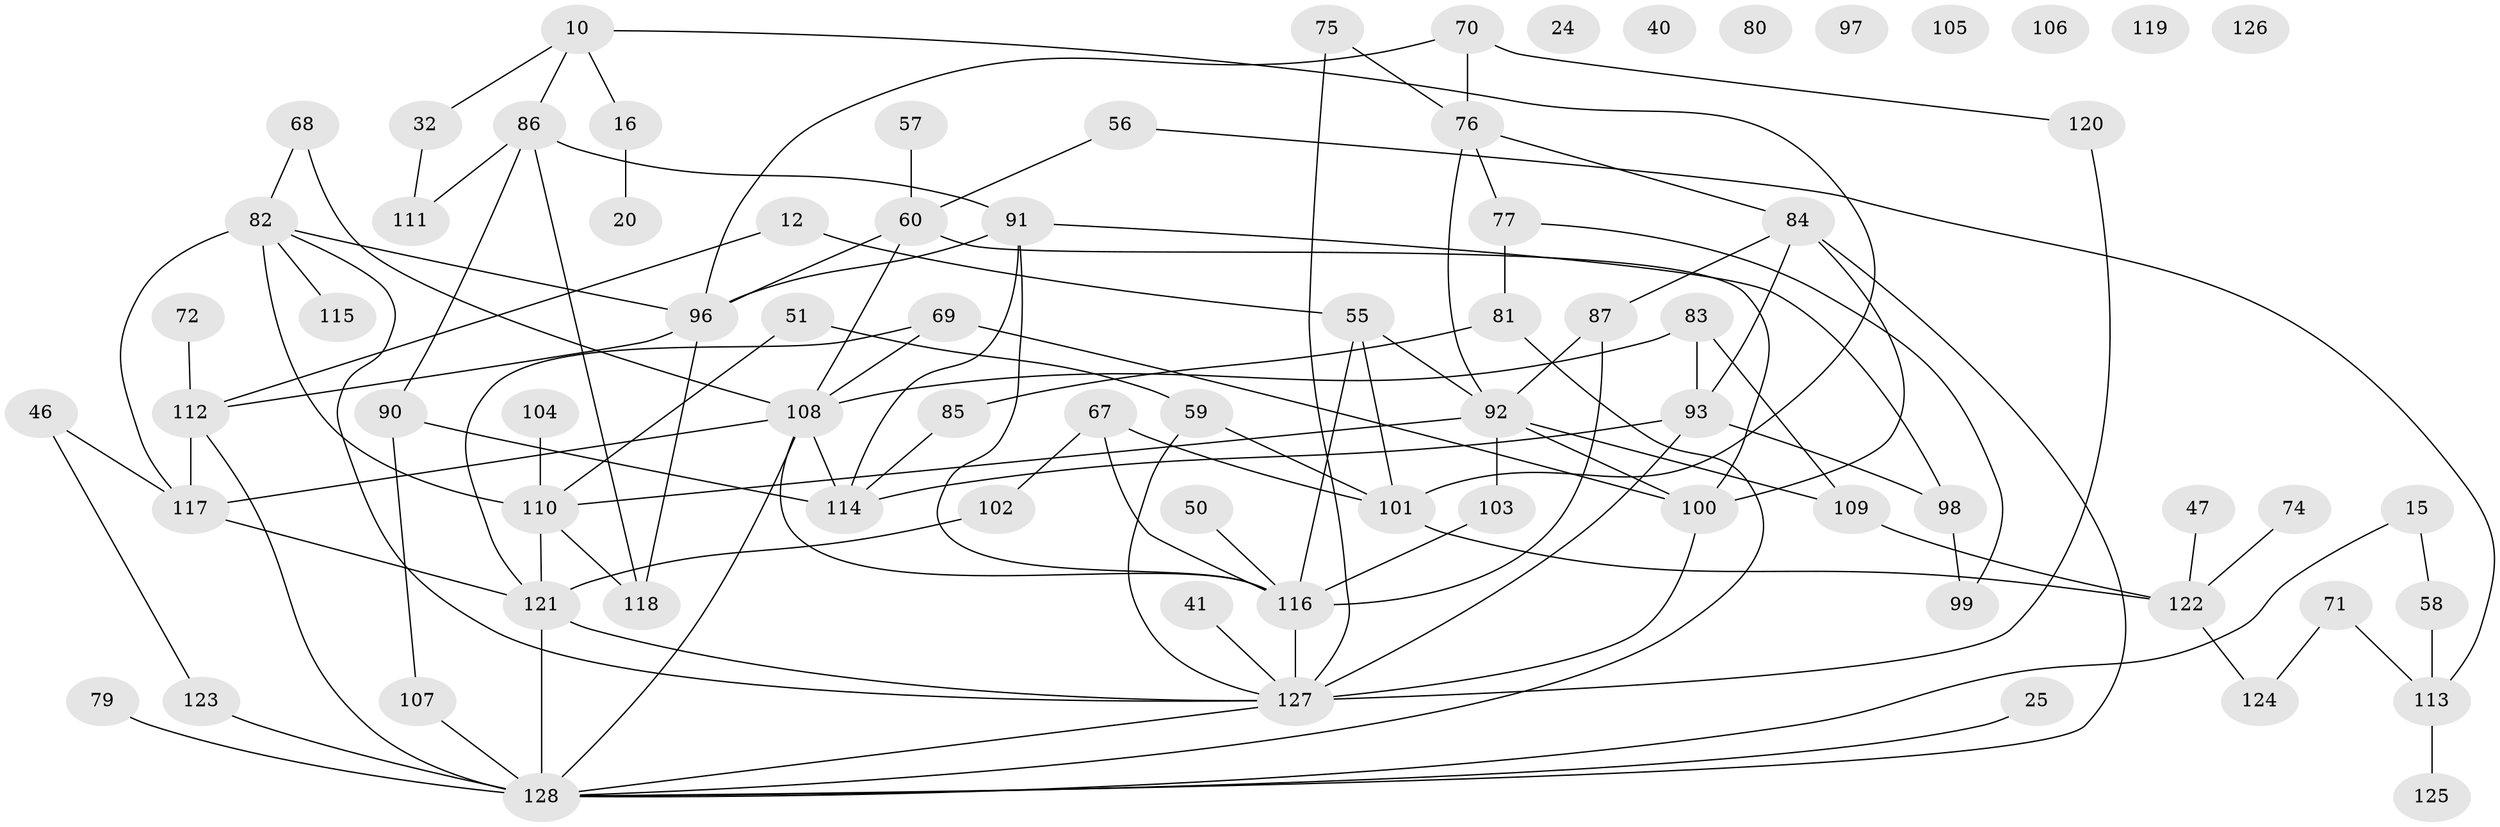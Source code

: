 // original degree distribution, {3: 0.2578125, 5: 0.078125, 1: 0.125, 2: 0.2890625, 4: 0.1328125, 6: 0.03125, 0: 0.0625, 8: 0.015625, 7: 0.0078125}
// Generated by graph-tools (version 1.1) at 2025/43/03/04/25 21:43:48]
// undirected, 76 vertices, 114 edges
graph export_dot {
graph [start="1"]
  node [color=gray90,style=filled];
  10;
  12;
  15;
  16;
  20;
  24;
  25;
  32;
  40;
  41;
  46;
  47;
  50;
  51;
  55;
  56;
  57;
  58;
  59;
  60;
  67;
  68;
  69;
  70 [super="+38"];
  71;
  72;
  74;
  75 [super="+4"];
  76 [super="+3"];
  77;
  79;
  80;
  81 [super="+28"];
  82 [super="+5+34+42+62"];
  83 [super="+65"];
  84;
  85;
  86 [super="+37"];
  87 [super="+33+48"];
  90;
  91 [super="+11+54"];
  92;
  93 [super="+39+64"];
  96 [super="+35+63"];
  97;
  98;
  99;
  100 [super="+45"];
  101 [super="+44"];
  102;
  103;
  104;
  105;
  106;
  107;
  108 [super="+29+66+95"];
  109;
  110 [super="+27"];
  111;
  112 [super="+30"];
  113;
  114;
  115;
  116 [super="+49"];
  117;
  118 [super="+7+43"];
  119;
  120;
  121 [super="+94"];
  122 [super="+31"];
  123;
  124;
  125;
  126;
  127 [super="+14+36+89"];
  128 [super="+78+73"];
  10 -- 16;
  10 -- 32;
  10 -- 101;
  10 -- 86;
  12 -- 55;
  12 -- 112;
  15 -- 58;
  15 -- 128;
  16 -- 20;
  25 -- 128;
  32 -- 111;
  41 -- 127;
  46 -- 117;
  46 -- 123;
  47 -- 122;
  50 -- 116;
  51 -- 59;
  51 -- 110;
  55 -- 92;
  55 -- 101;
  55 -- 116;
  56 -- 60;
  56 -- 113;
  57 -- 60;
  58 -- 113;
  59 -- 101;
  59 -- 127 [weight=2];
  60 -- 96;
  60 -- 100;
  60 -- 108;
  67 -- 102;
  67 -- 101;
  67 -- 116;
  68 -- 82;
  68 -- 108;
  69 -- 100;
  69 -- 121;
  69 -- 108;
  70 -- 96;
  70 -- 76;
  70 -- 120;
  71 -- 113;
  71 -- 124;
  72 -- 112;
  74 -- 122;
  75 -- 76;
  75 -- 127;
  76 -- 92;
  76 -- 84;
  76 -- 77;
  77 -- 81;
  77 -- 99;
  79 -- 128;
  81 -- 85;
  81 -- 128 [weight=2];
  82 -- 96;
  82 -- 110;
  82 -- 127;
  82 -- 115;
  82 -- 117;
  83 -- 109;
  83 -- 108 [weight=3];
  83 -- 93 [weight=2];
  84 -- 93;
  84 -- 128;
  84 -- 100;
  84 -- 87;
  85 -- 114;
  86 -- 90;
  86 -- 91;
  86 -- 111;
  86 -- 118;
  87 -- 116;
  87 -- 92;
  90 -- 107;
  90 -- 114;
  91 -- 98;
  91 -- 116;
  91 -- 96;
  91 -- 114;
  92 -- 100;
  92 -- 103;
  92 -- 109;
  92 -- 110 [weight=2];
  93 -- 98;
  93 -- 114;
  93 -- 127;
  96 -- 112;
  96 -- 118;
  98 -- 99;
  100 -- 127;
  101 -- 122;
  102 -- 121;
  103 -- 116;
  104 -- 110;
  107 -- 128;
  108 -- 117;
  108 -- 128;
  108 -- 114;
  108 -- 116;
  109 -- 122;
  110 -- 118;
  110 -- 121;
  112 -- 128 [weight=2];
  112 -- 117;
  113 -- 125;
  116 -- 127 [weight=3];
  117 -- 121;
  120 -- 127;
  121 -- 128 [weight=3];
  121 -- 127;
  122 -- 124;
  123 -- 128;
  127 -- 128;
}
